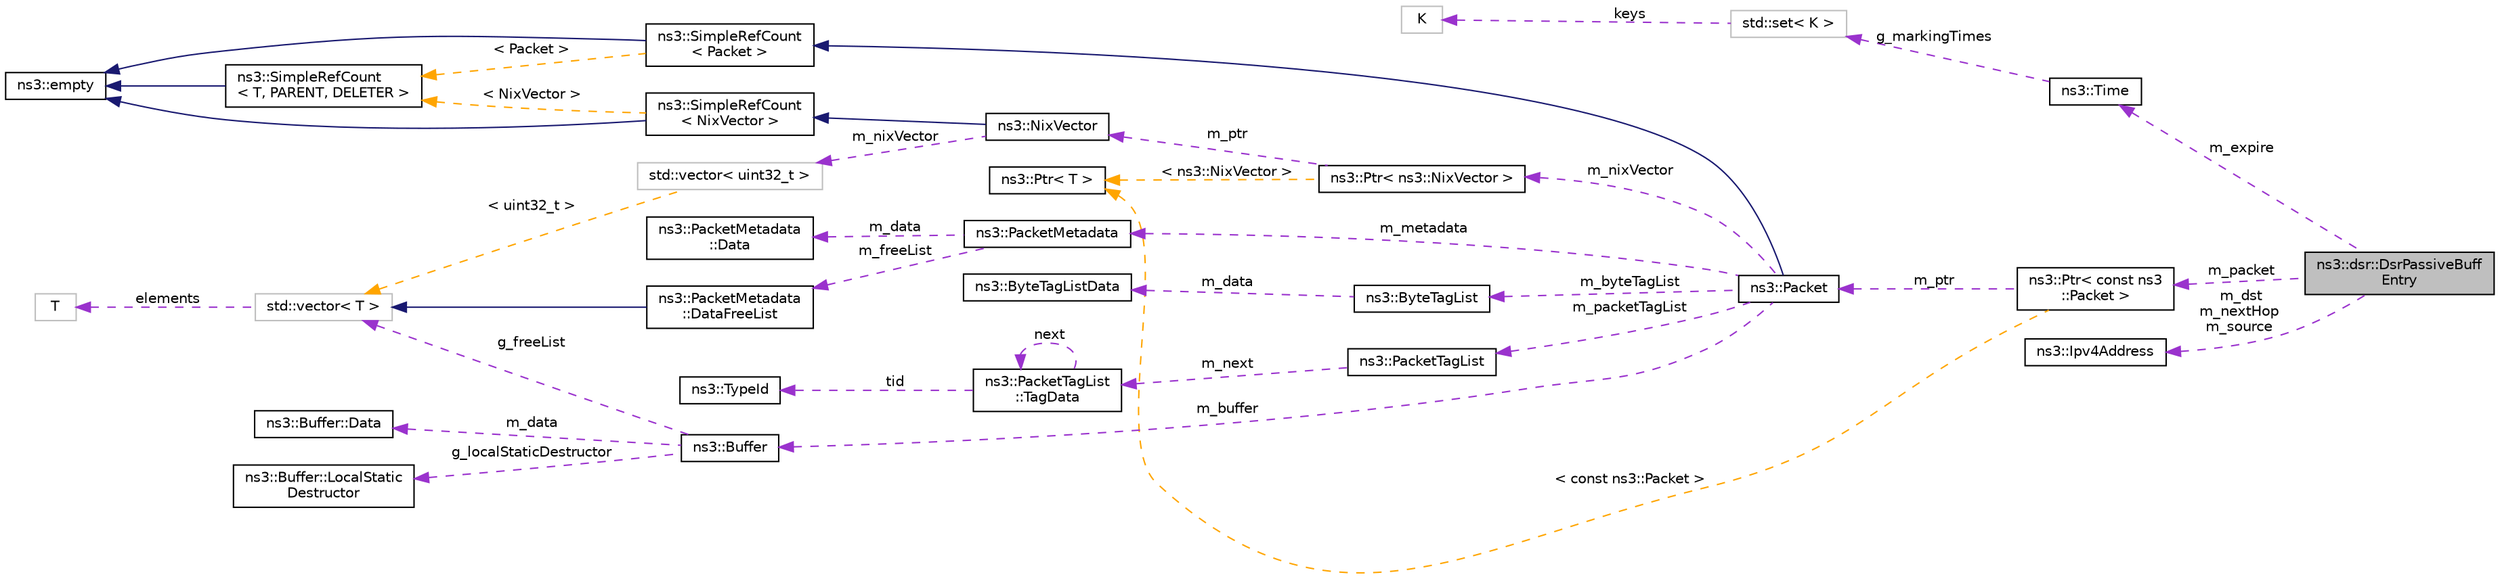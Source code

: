 digraph "ns3::dsr::DsrPassiveBuffEntry"
{
 // LATEX_PDF_SIZE
  edge [fontname="Helvetica",fontsize="10",labelfontname="Helvetica",labelfontsize="10"];
  node [fontname="Helvetica",fontsize="10",shape=record];
  rankdir="LR";
  Node1 [label="ns3::dsr::DsrPassiveBuff\lEntry",height=0.2,width=0.4,color="black", fillcolor="grey75", style="filled", fontcolor="black",tooltip="DSR Passive Buffer Entry."];
  Node2 -> Node1 [dir="back",color="darkorchid3",fontsize="10",style="dashed",label=" m_expire" ,fontname="Helvetica"];
  Node2 [label="ns3::Time",height=0.2,width=0.4,color="black", fillcolor="white", style="filled",URL="$classns3_1_1_time.html",tooltip="Simulation virtual time values and global simulation resolution."];
  Node3 -> Node2 [dir="back",color="darkorchid3",fontsize="10",style="dashed",label=" g_markingTimes" ,fontname="Helvetica"];
  Node3 [label="std::set\< K \>",height=0.2,width=0.4,color="grey75", fillcolor="white", style="filled",tooltip=" "];
  Node4 -> Node3 [dir="back",color="darkorchid3",fontsize="10",style="dashed",label=" keys" ,fontname="Helvetica"];
  Node4 [label="K",height=0.2,width=0.4,color="grey75", fillcolor="white", style="filled",tooltip=" "];
  Node5 -> Node1 [dir="back",color="darkorchid3",fontsize="10",style="dashed",label=" m_packet" ,fontname="Helvetica"];
  Node5 [label="ns3::Ptr\< const ns3\l::Packet \>",height=0.2,width=0.4,color="black", fillcolor="white", style="filled",URL="$classns3_1_1_ptr.html",tooltip=" "];
  Node6 -> Node5 [dir="back",color="darkorchid3",fontsize="10",style="dashed",label=" m_ptr" ,fontname="Helvetica"];
  Node6 [label="ns3::Packet",height=0.2,width=0.4,color="black", fillcolor="white", style="filled",URL="$classns3_1_1_packet.html",tooltip="network packets"];
  Node7 -> Node6 [dir="back",color="midnightblue",fontsize="10",style="solid",fontname="Helvetica"];
  Node7 [label="ns3::SimpleRefCount\l\< Packet \>",height=0.2,width=0.4,color="black", fillcolor="white", style="filled",URL="$classns3_1_1_simple_ref_count.html",tooltip=" "];
  Node8 -> Node7 [dir="back",color="midnightblue",fontsize="10",style="solid",fontname="Helvetica"];
  Node8 [label="ns3::empty",height=0.2,width=0.4,color="black", fillcolor="white", style="filled",URL="$classns3_1_1empty.html",tooltip="make Callback use a separate empty type"];
  Node9 -> Node7 [dir="back",color="orange",fontsize="10",style="dashed",label=" \< Packet \>" ,fontname="Helvetica"];
  Node9 [label="ns3::SimpleRefCount\l\< T, PARENT, DELETER \>",height=0.2,width=0.4,color="black", fillcolor="white", style="filled",URL="$classns3_1_1_simple_ref_count.html",tooltip="A template-based reference counting class."];
  Node8 -> Node9 [dir="back",color="midnightblue",fontsize="10",style="solid",fontname="Helvetica"];
  Node10 -> Node6 [dir="back",color="darkorchid3",fontsize="10",style="dashed",label=" m_nixVector" ,fontname="Helvetica"];
  Node10 [label="ns3::Ptr\< ns3::NixVector \>",height=0.2,width=0.4,color="black", fillcolor="white", style="filled",URL="$classns3_1_1_ptr.html",tooltip=" "];
  Node11 -> Node10 [dir="back",color="darkorchid3",fontsize="10",style="dashed",label=" m_ptr" ,fontname="Helvetica"];
  Node11 [label="ns3::NixVector",height=0.2,width=0.4,color="black", fillcolor="white", style="filled",URL="$classns3_1_1_nix_vector.html",tooltip="Neighbor-index data structure for nix-vector routing."];
  Node12 -> Node11 [dir="back",color="midnightblue",fontsize="10",style="solid",fontname="Helvetica"];
  Node12 [label="ns3::SimpleRefCount\l\< NixVector \>",height=0.2,width=0.4,color="black", fillcolor="white", style="filled",URL="$classns3_1_1_simple_ref_count.html",tooltip=" "];
  Node8 -> Node12 [dir="back",color="midnightblue",fontsize="10",style="solid",fontname="Helvetica"];
  Node9 -> Node12 [dir="back",color="orange",fontsize="10",style="dashed",label=" \< NixVector \>" ,fontname="Helvetica"];
  Node13 -> Node11 [dir="back",color="darkorchid3",fontsize="10",style="dashed",label=" m_nixVector" ,fontname="Helvetica"];
  Node13 [label="std::vector\< uint32_t \>",height=0.2,width=0.4,color="grey75", fillcolor="white", style="filled",tooltip=" "];
  Node14 -> Node13 [dir="back",color="orange",fontsize="10",style="dashed",label=" \< uint32_t \>" ,fontname="Helvetica"];
  Node14 [label="std::vector\< T \>",height=0.2,width=0.4,color="grey75", fillcolor="white", style="filled",tooltip=" "];
  Node15 -> Node14 [dir="back",color="darkorchid3",fontsize="10",style="dashed",label=" elements" ,fontname="Helvetica"];
  Node15 [label="T",height=0.2,width=0.4,color="grey75", fillcolor="white", style="filled",tooltip=" "];
  Node16 -> Node10 [dir="back",color="orange",fontsize="10",style="dashed",label=" \< ns3::NixVector \>" ,fontname="Helvetica"];
  Node16 [label="ns3::Ptr\< T \>",height=0.2,width=0.4,color="black", fillcolor="white", style="filled",URL="$classns3_1_1_ptr.html",tooltip="Smart pointer class similar to boost::intrusive_ptr."];
  Node17 -> Node6 [dir="back",color="darkorchid3",fontsize="10",style="dashed",label=" m_metadata" ,fontname="Helvetica"];
  Node17 [label="ns3::PacketMetadata",height=0.2,width=0.4,color="black", fillcolor="white", style="filled",URL="$classns3_1_1_packet_metadata.html",tooltip="Handle packet metadata about packet headers and trailers."];
  Node18 -> Node17 [dir="back",color="darkorchid3",fontsize="10",style="dashed",label=" m_data" ,fontname="Helvetica"];
  Node18 [label="ns3::PacketMetadata\l::Data",height=0.2,width=0.4,color="black", fillcolor="white", style="filled",URL="$structns3_1_1_packet_metadata_1_1_data.html",tooltip="Data structure."];
  Node19 -> Node17 [dir="back",color="darkorchid3",fontsize="10",style="dashed",label=" m_freeList" ,fontname="Helvetica"];
  Node19 [label="ns3::PacketMetadata\l::DataFreeList",height=0.2,width=0.4,color="black", fillcolor="white", style="filled",URL="$classns3_1_1_packet_metadata_1_1_data_free_list.html",tooltip="Class to hold all the metadata."];
  Node14 -> Node19 [dir="back",color="midnightblue",fontsize="10",style="solid",fontname="Helvetica"];
  Node20 -> Node6 [dir="back",color="darkorchid3",fontsize="10",style="dashed",label=" m_byteTagList" ,fontname="Helvetica"];
  Node20 [label="ns3::ByteTagList",height=0.2,width=0.4,color="black", fillcolor="white", style="filled",URL="$classns3_1_1_byte_tag_list.html",tooltip="keep track of the byte tags stored in a packet."];
  Node21 -> Node20 [dir="back",color="darkorchid3",fontsize="10",style="dashed",label=" m_data" ,fontname="Helvetica"];
  Node21 [label="ns3::ByteTagListData",height=0.2,width=0.4,color="black", fillcolor="white", style="filled",URL="$structns3_1_1_byte_tag_list_data.html",tooltip="Internal representation of the byte tags stored in a packet."];
  Node22 -> Node6 [dir="back",color="darkorchid3",fontsize="10",style="dashed",label=" m_packetTagList" ,fontname="Helvetica"];
  Node22 [label="ns3::PacketTagList",height=0.2,width=0.4,color="black", fillcolor="white", style="filled",URL="$classns3_1_1_packet_tag_list.html",tooltip="List of the packet tags stored in a packet."];
  Node23 -> Node22 [dir="back",color="darkorchid3",fontsize="10",style="dashed",label=" m_next" ,fontname="Helvetica"];
  Node23 [label="ns3::PacketTagList\l::TagData",height=0.2,width=0.4,color="black", fillcolor="white", style="filled",URL="$structns3_1_1_packet_tag_list_1_1_tag_data.html",tooltip="Tree node for sharing serialized tags."];
  Node23 -> Node23 [dir="back",color="darkorchid3",fontsize="10",style="dashed",label=" next" ,fontname="Helvetica"];
  Node24 -> Node23 [dir="back",color="darkorchid3",fontsize="10",style="dashed",label=" tid" ,fontname="Helvetica"];
  Node24 [label="ns3::TypeId",height=0.2,width=0.4,color="black", fillcolor="white", style="filled",URL="$classns3_1_1_type_id.html",tooltip="a unique identifier for an interface."];
  Node25 -> Node6 [dir="back",color="darkorchid3",fontsize="10",style="dashed",label=" m_buffer" ,fontname="Helvetica"];
  Node25 [label="ns3::Buffer",height=0.2,width=0.4,color="black", fillcolor="white", style="filled",URL="$classns3_1_1_buffer.html",tooltip="automatically resized byte buffer"];
  Node26 -> Node25 [dir="back",color="darkorchid3",fontsize="10",style="dashed",label=" m_data" ,fontname="Helvetica"];
  Node26 [label="ns3::Buffer::Data",height=0.2,width=0.4,color="black", fillcolor="white", style="filled",URL="$structns3_1_1_buffer_1_1_data.html",tooltip="This data structure is variable-sized through its last member whose size is determined at allocation ..."];
  Node27 -> Node25 [dir="back",color="darkorchid3",fontsize="10",style="dashed",label=" g_localStaticDestructor" ,fontname="Helvetica"];
  Node27 [label="ns3::Buffer::LocalStatic\lDestructor",height=0.2,width=0.4,color="black", fillcolor="white", style="filled",URL="$structns3_1_1_buffer_1_1_local_static_destructor.html",tooltip="Local static destructor structure."];
  Node14 -> Node25 [dir="back",color="darkorchid3",fontsize="10",style="dashed",label=" g_freeList" ,fontname="Helvetica"];
  Node16 -> Node5 [dir="back",color="orange",fontsize="10",style="dashed",label=" \< const ns3::Packet \>" ,fontname="Helvetica"];
  Node28 -> Node1 [dir="back",color="darkorchid3",fontsize="10",style="dashed",label=" m_dst\nm_nextHop\nm_source" ,fontname="Helvetica"];
  Node28 [label="ns3::Ipv4Address",height=0.2,width=0.4,color="black", fillcolor="white", style="filled",URL="$classns3_1_1_ipv4_address.html",tooltip="Ipv4 addresses are stored in host order in this class."];
}
